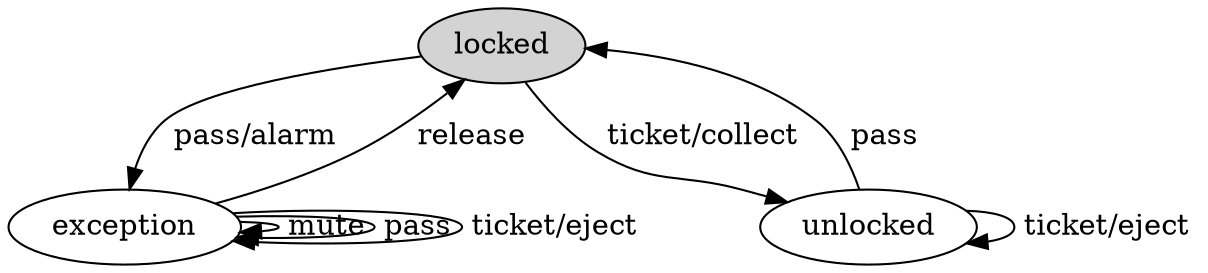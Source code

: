 digraph SampleFsml {
	node [shape=ellipse];
	locked [style=filled];
	exception -> exception [label=" mute "];
	exception -> exception [label=" pass "];
	exception -> locked [label=" release "];
	exception -> exception [label=" ticket/eject "];
	unlocked -> locked [label=" pass "];
	locked -> exception [label=" pass/alarm "];
	locked -> unlocked [label=" ticket/collect "];
	unlocked -> unlocked [label=" ticket/eject "];
}
